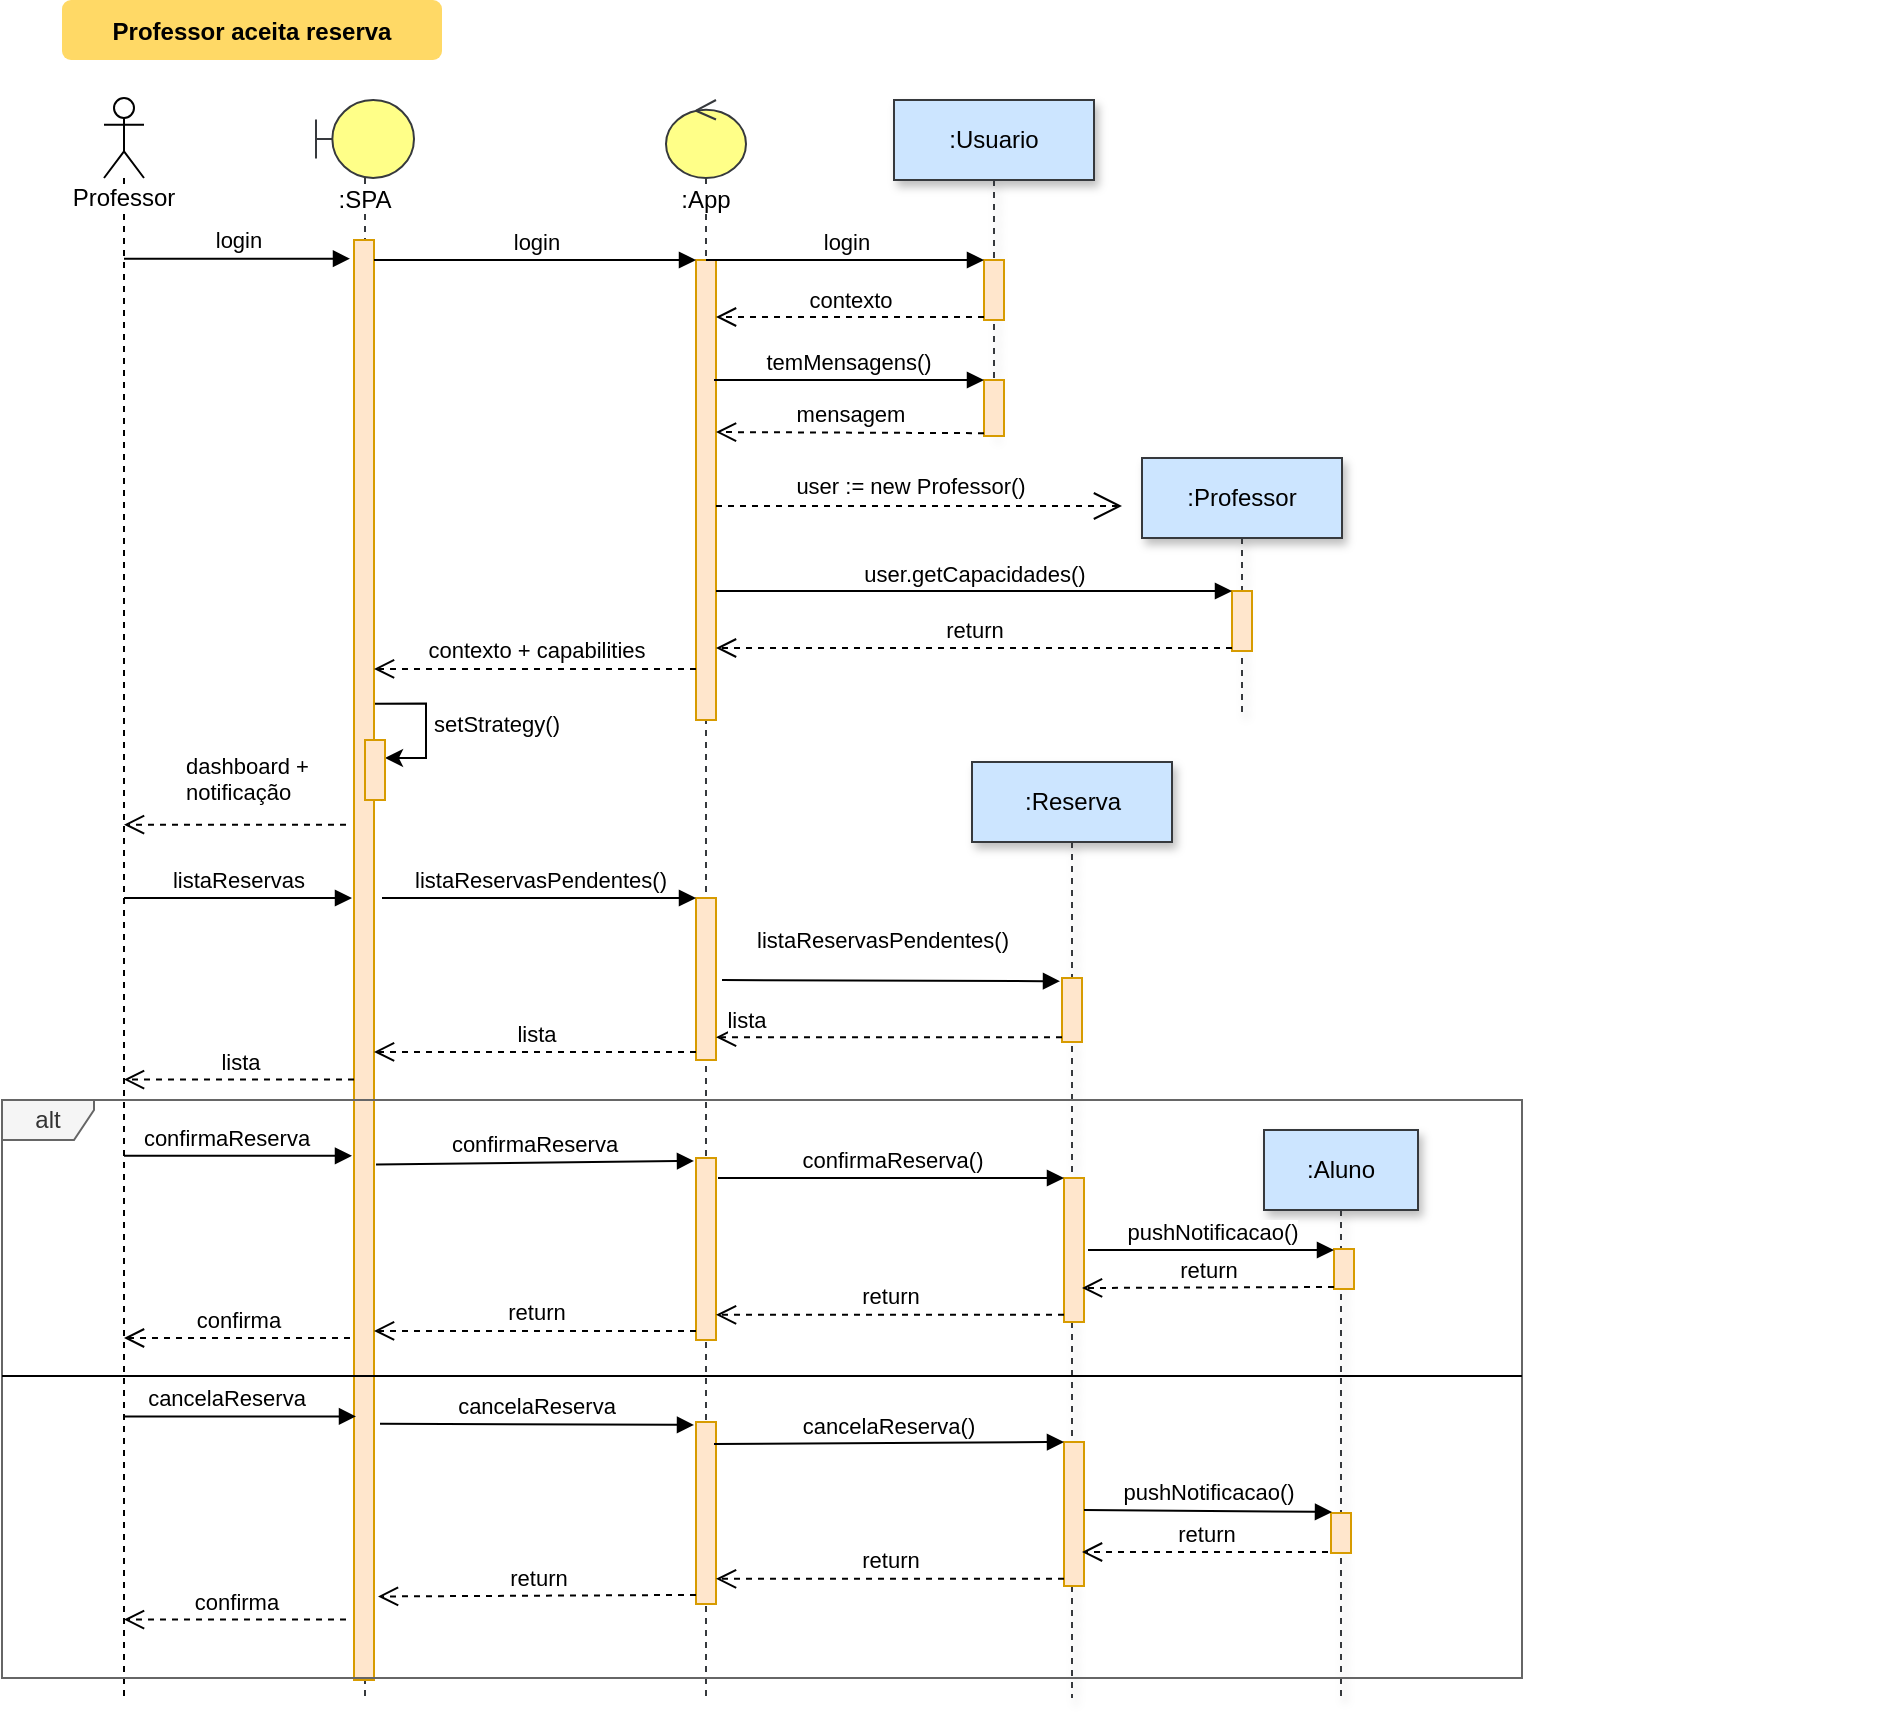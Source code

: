 <mxfile pages="1" version="11.2.5" type="github"><diagram id="FJ_4v5gw3RaIutY591F2" name="Page-1"><mxGraphModel dx="1460" dy="864" grid="1" gridSize="10" guides="1" tooltips="1" connect="1" arrows="1" fold="1" page="1" pageScale="1" pageWidth="850" pageHeight="1100" math="0" shadow="0"><root><mxCell id="0"/><mxCell id="1" parent="0"/><mxCell id="_vyul1JPjz4mVEZiCBeK-1" value="Professor aceita reserva" style="rounded=1;fontStyle=1;fillColor=#FFD966;strokeColor=none" vertex="1" parent="1"><mxGeometry x="50" y="31" width="190" height="30" as="geometry"/></mxCell><mxCell id="_vyul1JPjz4mVEZiCBeK-3" value=":SPA" style="shape=umlLifeline;participant=umlBoundary;perimeter=lifelinePerimeter;whiteSpace=wrap;html=1;container=1;collapsible=0;recursiveResize=0;verticalAlign=top;spacingTop=36;labelBackgroundColor=#ffffff;outlineConnect=0;size=39;fillColor=#ffff88;strokeColor=#36393d;" vertex="1" parent="1"><mxGeometry x="177" y="81" width="49" height="799" as="geometry"/></mxCell><mxCell id="_vyul1JPjz4mVEZiCBeK-4" value="setStrategy()" style="edgeStyle=orthogonalEdgeStyle;rounded=0;orthogonalLoop=1;jettySize=auto;html=1;exitX=1;exitY=0.322;exitDx=0;exitDy=0;exitPerimeter=0;" edge="1" parent="_vyul1JPjz4mVEZiCBeK-3" source="_vyul1JPjz4mVEZiCBeK-5" target="_vyul1JPjz4mVEZiCBeK-6"><mxGeometry x="0.519" y="-42" relative="1" as="geometry"><Array as="points"><mxPoint x="55" y="302"/><mxPoint x="55" y="329"/></Array><mxPoint x="38" y="25" as="offset"/></mxGeometry></mxCell><mxCell id="_vyul1JPjz4mVEZiCBeK-5" value="" style="html=1;points=[];perimeter=orthogonalPerimeter;fillColor=#ffe6cc;strokeColor=#d79b00;" vertex="1" parent="_vyul1JPjz4mVEZiCBeK-3"><mxGeometry x="19" y="70" width="10" height="720" as="geometry"/></mxCell><mxCell id="_vyul1JPjz4mVEZiCBeK-6" value="" style="html=1;points=[];perimeter=orthogonalPerimeter;fillColor=#ffe6cc;strokeColor=#d79b00;" vertex="1" parent="_vyul1JPjz4mVEZiCBeK-3"><mxGeometry x="24.5" y="320" width="10" height="30" as="geometry"/></mxCell><mxCell id="_vyul1JPjz4mVEZiCBeK-7" value="Professor" style="shape=umlLifeline;participant=umlActor;perimeter=lifelinePerimeter;whiteSpace=wrap;html=1;container=1;collapsible=0;recursiveResize=0;verticalAlign=top;spacingTop=36;labelBackgroundColor=#ffffff;outlineConnect=0;" vertex="1" parent="1"><mxGeometry x="71" y="80" width="20" height="800" as="geometry"/></mxCell><mxCell id="_vyul1JPjz4mVEZiCBeK-8" value=":Usuario" style="shape=umlLifeline;perimeter=lifelinePerimeter;whiteSpace=wrap;html=1;container=1;collapsible=0;recursiveResize=0;outlineConnect=0;shadow=1;strokeColor=#36393d;fillColor=#cce5ff;" vertex="1" parent="1"><mxGeometry x="466" y="81" width="100" height="168" as="geometry"/></mxCell><mxCell id="_vyul1JPjz4mVEZiCBeK-9" value="" style="html=1;points=[];perimeter=orthogonalPerimeter;fillColor=#ffe6cc;strokeColor=#d79b00;" vertex="1" parent="_vyul1JPjz4mVEZiCBeK-8"><mxGeometry x="45" y="80" width="10" height="30" as="geometry"/></mxCell><mxCell id="_vyul1JPjz4mVEZiCBeK-69" value="" style="html=1;points=[];perimeter=orthogonalPerimeter;strokeColor=#d79b00;fillColor=#ffe6cc;" vertex="1" parent="_vyul1JPjz4mVEZiCBeK-8"><mxGeometry x="45" y="140" width="10" height="28" as="geometry"/></mxCell><mxCell id="_vyul1JPjz4mVEZiCBeK-10" value=":App" style="shape=umlLifeline;participant=umlControl;perimeter=lifelinePerimeter;whiteSpace=wrap;html=1;container=1;collapsible=0;recursiveResize=0;verticalAlign=top;spacingTop=36;labelBackgroundColor=#ffffff;outlineConnect=0;size=39;fillColor=#ffff88;strokeColor=#36393d;" vertex="1" parent="1"><mxGeometry x="352" y="81" width="40" height="799" as="geometry"/></mxCell><mxCell id="_vyul1JPjz4mVEZiCBeK-11" value="" style="html=1;points=[];perimeter=orthogonalPerimeter;fillColor=#ffe6cc;strokeColor=#d79b00;" vertex="1" parent="_vyul1JPjz4mVEZiCBeK-10"><mxGeometry x="15" y="80" width="10" height="230" as="geometry"/></mxCell><mxCell id="_vyul1JPjz4mVEZiCBeK-12" value="" style="html=1;points=[];perimeter=orthogonalPerimeter;fillColor=#ffe6cc;strokeColor=#d79b00;" vertex="1" parent="_vyul1JPjz4mVEZiCBeK-10"><mxGeometry x="15" y="399" width="10" height="81" as="geometry"/></mxCell><mxCell id="_vyul1JPjz4mVEZiCBeK-13" value="" style="html=1;points=[];perimeter=orthogonalPerimeter;fillColor=#ffe6cc;strokeColor=#d79b00;" vertex="1" parent="_vyul1JPjz4mVEZiCBeK-10"><mxGeometry x="15" y="529" width="10" height="91" as="geometry"/></mxCell><mxCell id="_vyul1JPjz4mVEZiCBeK-14" value="login" style="html=1;verticalAlign=bottom;endArrow=block;entryX=0;entryY=0;" edge="1" parent="1" source="_vyul1JPjz4mVEZiCBeK-5" target="_vyul1JPjz4mVEZiCBeK-11"><mxGeometry relative="1" as="geometry"><mxPoint x="245" y="161" as="sourcePoint"/></mxGeometry></mxCell><mxCell id="_vyul1JPjz4mVEZiCBeK-15" value="contexto + capabilities" style="html=1;verticalAlign=bottom;endArrow=open;dashed=1;endSize=8;exitX=0;exitY=0.889;exitDx=0;exitDy=0;exitPerimeter=0;" edge="1" parent="1" source="_vyul1JPjz4mVEZiCBeK-11" target="_vyul1JPjz4mVEZiCBeK-5"><mxGeometry relative="1" as="geometry"><mxPoint x="245" y="237" as="targetPoint"/></mxGeometry></mxCell><mxCell id="_vyul1JPjz4mVEZiCBeK-16" value="contexto" style="html=1;verticalAlign=bottom;endArrow=open;dashed=1;endSize=8;exitX=0;exitY=0.95;" edge="1" parent="1" source="_vyul1JPjz4mVEZiCBeK-9" target="_vyul1JPjz4mVEZiCBeK-11"><mxGeometry relative="1" as="geometry"><mxPoint x="365" y="237" as="targetPoint"/></mxGeometry></mxCell><mxCell id="_vyul1JPjz4mVEZiCBeK-17" value="login" style="html=1;verticalAlign=bottom;endArrow=block;entryX=0;entryY=0;" edge="1" parent="1" source="_vyul1JPjz4mVEZiCBeK-10" target="_vyul1JPjz4mVEZiCBeK-9"><mxGeometry relative="1" as="geometry"><mxPoint x="365" y="161" as="sourcePoint"/></mxGeometry></mxCell><mxCell id="_vyul1JPjz4mVEZiCBeK-18" value="login" style="html=1;verticalAlign=bottom;endArrow=block;entryX=-0.2;entryY=0.013;entryDx=0;entryDy=0;entryPerimeter=0;" edge="1" parent="1" source="_vyul1JPjz4mVEZiCBeK-7" target="_vyul1JPjz4mVEZiCBeK-5"><mxGeometry width="80" relative="1" as="geometry"><mxPoint x="100" y="160" as="sourcePoint"/><mxPoint x="180" y="160" as="targetPoint"/></mxGeometry></mxCell><mxCell id="_vyul1JPjz4mVEZiCBeK-19" value="dashboard + &lt;br&gt;notificação" style="html=1;verticalAlign=bottom;endArrow=open;dashed=1;endSize=8;exitX=-0.4;exitY=0.406;exitDx=0;exitDy=0;exitPerimeter=0;align=left;" edge="1" parent="1" source="_vyul1JPjz4mVEZiCBeK-5" target="_vyul1JPjz4mVEZiCBeK-7"><mxGeometry x="0.489" y="-7" relative="1" as="geometry"><mxPoint x="180" y="400" as="sourcePoint"/><mxPoint x="99.5" y="341.04" as="targetPoint"/><mxPoint as="offset"/></mxGeometry></mxCell><mxCell id="_vyul1JPjz4mVEZiCBeK-20" value=":Professor" style="shape=umlLifeline;perimeter=lifelinePerimeter;whiteSpace=wrap;html=1;container=1;collapsible=0;recursiveResize=0;outlineConnect=0;shadow=1;strokeColor=#36393d;fillColor=#cce5ff;" vertex="1" parent="1"><mxGeometry x="590" y="260" width="100" height="130" as="geometry"/></mxCell><mxCell id="_vyul1JPjz4mVEZiCBeK-21" value="" style="html=1;points=[];perimeter=orthogonalPerimeter;fillColor=#ffe6cc;strokeColor=#d79b00;" vertex="1" parent="_vyul1JPjz4mVEZiCBeK-20"><mxGeometry x="45" y="66.5" width="10" height="30" as="geometry"/></mxCell><mxCell id="_vyul1JPjz4mVEZiCBeK-25" value="user := new Professor()" style="endArrow=open;endSize=12;dashed=1;html=1;exitX=1;exitY=0.535;exitDx=0;exitDy=0;exitPerimeter=0;" edge="1" parent="1" source="_vyul1JPjz4mVEZiCBeK-11"><mxGeometry x="-0.046" y="10" width="160" relative="1" as="geometry"><mxPoint x="377" y="255.5" as="sourcePoint"/><mxPoint x="580" y="284" as="targetPoint"/><mxPoint as="offset"/><Array as="points"/></mxGeometry></mxCell><mxCell id="_vyul1JPjz4mVEZiCBeK-26" value="user.getCapacidades()" style="html=1;verticalAlign=bottom;endArrow=block;entryX=0;entryY=0;" edge="1" parent="1" target="_vyul1JPjz4mVEZiCBeK-21"><mxGeometry relative="1" as="geometry"><mxPoint x="377" y="326.5" as="sourcePoint"/></mxGeometry></mxCell><mxCell id="_vyul1JPjz4mVEZiCBeK-27" value="return" style="html=1;verticalAlign=bottom;endArrow=open;dashed=1;endSize=8;exitX=0;exitY=0.95;" edge="1" parent="1" source="_vyul1JPjz4mVEZiCBeK-21"><mxGeometry relative="1" as="geometry"><mxPoint x="377" y="355" as="targetPoint"/></mxGeometry></mxCell><mxCell id="_vyul1JPjz4mVEZiCBeK-30" value=":Reserva" style="html=1;points=[];perimeter=orthogonalPerimeter;shape=umlLifeline;participant=label;shadow=1;fontFamily=Helvetica;fontSize=12;fontColor=#000000;align=center;strokeColor=#36393d;fillColor=#cce5ff;recursiveResize=0;container=1;collapsible=0;" vertex="1" parent="1"><mxGeometry x="505" y="412" width="100" height="468" as="geometry"/></mxCell><mxCell id="_vyul1JPjz4mVEZiCBeK-31" value="" style="html=1;points=[];perimeter=orthogonalPerimeter;fillColor=#ffe6cc;strokeColor=#d79b00;" vertex="1" parent="_vyul1JPjz4mVEZiCBeK-30"><mxGeometry x="45" y="108" width="10" height="32" as="geometry"/></mxCell><mxCell id="_vyul1JPjz4mVEZiCBeK-72" value="" style="html=1;points=[];perimeter=orthogonalPerimeter;strokeColor=#d79b00;fillColor=#ffe6cc;" vertex="1" parent="_vyul1JPjz4mVEZiCBeK-30"><mxGeometry x="46" y="208" width="10" height="72" as="geometry"/></mxCell><mxCell id="_vyul1JPjz4mVEZiCBeK-35" value="listaReservas" style="html=1;verticalAlign=bottom;endArrow=block;" edge="1" parent="1" source="_vyul1JPjz4mVEZiCBeK-7"><mxGeometry width="80" relative="1" as="geometry"><mxPoint x="100" y="480" as="sourcePoint"/><mxPoint x="195" y="480" as="targetPoint"/></mxGeometry></mxCell><mxCell id="_vyul1JPjz4mVEZiCBeK-36" value="listaReservasPendentes()" style="html=1;verticalAlign=bottom;endArrow=block;entryX=0;entryY=0;" edge="1" parent="1" target="_vyul1JPjz4mVEZiCBeK-12"><mxGeometry relative="1" as="geometry"><mxPoint x="210" y="480" as="sourcePoint"/></mxGeometry></mxCell><mxCell id="_vyul1JPjz4mVEZiCBeK-37" value="lista" style="html=1;verticalAlign=bottom;endArrow=open;dashed=1;endSize=8;exitX=0;exitY=0.95;" edge="1" parent="1" source="_vyul1JPjz4mVEZiCBeK-12" target="_vyul1JPjz4mVEZiCBeK-5"><mxGeometry relative="1" as="geometry"><mxPoint x="209" y="556" as="targetPoint"/></mxGeometry></mxCell><mxCell id="_vyul1JPjz4mVEZiCBeK-38" value="lista" style="html=1;verticalAlign=bottom;endArrow=open;dashed=1;endSize=8;exitX=0;exitY=0.925;exitDx=0;exitDy=0;exitPerimeter=0;" edge="1" parent="1" source="_vyul1JPjz4mVEZiCBeK-31" target="_vyul1JPjz4mVEZiCBeK-12"><mxGeometry x="0.825" relative="1" as="geometry"><mxPoint x="441" y="583.5" as="targetPoint"/><mxPoint x="705" y="556.5" as="sourcePoint"/><mxPoint as="offset"/></mxGeometry></mxCell><mxCell id="_vyul1JPjz4mVEZiCBeK-39" value="lista" style="html=1;verticalAlign=bottom;endArrow=open;dashed=1;endSize=8;exitX=0;exitY=0.583;exitDx=0;exitDy=0;exitPerimeter=0;" edge="1" parent="1" source="_vyul1JPjz4mVEZiCBeK-5" target="_vyul1JPjz4mVEZiCBeK-7"><mxGeometry relative="1" as="geometry"><mxPoint x="170" y="550" as="sourcePoint"/><mxPoint x="116" y="557" as="targetPoint"/></mxGeometry></mxCell><mxCell id="_vyul1JPjz4mVEZiCBeK-40" value="listaReservasPendentes()" style="html=1;verticalAlign=bottom;endArrow=block;entryX=-0.1;entryY=0.05;entryDx=0;entryDy=0;entryPerimeter=0;" edge="1" parent="1" target="_vyul1JPjz4mVEZiCBeK-31"><mxGeometry x="-0.054" y="11" relative="1" as="geometry"><mxPoint x="380" y="521" as="sourcePoint"/><mxPoint as="offset"/></mxGeometry></mxCell><mxCell id="_vyul1JPjz4mVEZiCBeK-41" value="confirmaReserva" style="html=1;verticalAlign=bottom;endArrow=block;entryX=-0.1;entryY=0.636;entryDx=0;entryDy=0;entryPerimeter=0;" edge="1" parent="1" source="_vyul1JPjz4mVEZiCBeK-7" target="_vyul1JPjz4mVEZiCBeK-5"><mxGeometry x="-0.135" width="80" relative="1" as="geometry"><mxPoint x="100" y="604" as="sourcePoint"/><mxPoint x="194" y="620" as="targetPoint"/><mxPoint x="1" as="offset"/></mxGeometry></mxCell><mxCell id="_vyul1JPjz4mVEZiCBeK-42" value="confirmaReserva" style="html=1;verticalAlign=bottom;endArrow=block;entryX=-0.1;entryY=0.016;entryDx=0;entryDy=0;entryPerimeter=0;exitX=1.1;exitY=0.642;exitDx=0;exitDy=0;exitPerimeter=0;" edge="1" parent="1" source="_vyul1JPjz4mVEZiCBeK-5" target="_vyul1JPjz4mVEZiCBeK-13"><mxGeometry relative="1" as="geometry"><mxPoint x="207" y="611" as="sourcePoint"/></mxGeometry></mxCell><mxCell id="_vyul1JPjz4mVEZiCBeK-43" value="return" style="html=1;verticalAlign=bottom;endArrow=open;dashed=1;endSize=8;exitX=0;exitY=0.95;" edge="1" parent="1" source="_vyul1JPjz4mVEZiCBeK-13" target="_vyul1JPjz4mVEZiCBeK-5"><mxGeometry relative="1" as="geometry"><mxPoint x="297" y="686" as="targetPoint"/></mxGeometry></mxCell><mxCell id="_vyul1JPjz4mVEZiCBeK-46" value="confirma" style="html=1;verticalAlign=bottom;endArrow=open;dashed=1;endSize=8;" edge="1" parent="1" target="_vyul1JPjz4mVEZiCBeK-7"><mxGeometry relative="1" as="geometry"><mxPoint x="194" y="700" as="sourcePoint"/><mxPoint x="103.5" y="770.5" as="targetPoint"/></mxGeometry></mxCell><mxCell id="_vyul1JPjz4mVEZiCBeK-59" value=":Aluno" style="shape=umlLifeline;perimeter=lifelinePerimeter;whiteSpace=wrap;html=1;container=1;collapsible=0;recursiveResize=0;outlineConnect=0;comic=0;gradientColor=none;shadow=1;strokeColor=#36393d;fillColor=#cce5ff;" vertex="1" parent="1"><mxGeometry x="651" y="596" width="77" height="284" as="geometry"/></mxCell><mxCell id="_vyul1JPjz4mVEZiCBeK-60" value="" style="html=1;points=[];perimeter=orthogonalPerimeter;comic=0;gradientColor=none;strokeColor=#d79b00;fillColor=#ffe6cc;" vertex="1" parent="_vyul1JPjz4mVEZiCBeK-59"><mxGeometry x="35" y="59.5" width="10" height="20" as="geometry"/></mxCell><mxCell id="_vyul1JPjz4mVEZiCBeK-85" value="" style="html=1;points=[];perimeter=orthogonalPerimeter;comic=0;gradientColor=none;strokeColor=#d79b00;fillColor=#ffe6cc;" vertex="1" parent="_vyul1JPjz4mVEZiCBeK-59"><mxGeometry x="33.5" y="191.5" width="10" height="20" as="geometry"/></mxCell><mxCell id="_vyul1JPjz4mVEZiCBeK-61" style="edgeStyle=orthogonalEdgeStyle;rounded=0;orthogonalLoop=1;jettySize=auto;html=1;exitX=0.5;exitY=1;exitDx=0;exitDy=0;dashed=1;endArrow=none;endFill=0;" edge="1" parent="1"><mxGeometry relative="1" as="geometry"><mxPoint x="958" y="774" as="sourcePoint"/><mxPoint x="958" y="774" as="targetPoint"/></mxGeometry></mxCell><mxCell id="_vyul1JPjz4mVEZiCBeK-65" value="pushNotificacao()" style="html=1;verticalAlign=bottom;endArrow=block;" edge="1" parent="1" target="_vyul1JPjz4mVEZiCBeK-60"><mxGeometry relative="1" as="geometry"><mxPoint x="563" y="656" as="sourcePoint"/></mxGeometry></mxCell><mxCell id="_vyul1JPjz4mVEZiCBeK-66" value="return" style="html=1;verticalAlign=bottom;endArrow=open;dashed=1;endSize=8;exitX=0;exitY=0.95;entryX=0.9;entryY=0.764;entryDx=0;entryDy=0;entryPerimeter=0;" edge="1" parent="1" source="_vyul1JPjz4mVEZiCBeK-60" target="_vyul1JPjz4mVEZiCBeK-72"><mxGeometry relative="1" as="geometry"><mxPoint x="560" y="666" as="targetPoint"/></mxGeometry></mxCell><mxCell id="_vyul1JPjz4mVEZiCBeK-70" value="temMensagens()" style="html=1;verticalAlign=bottom;endArrow=block;entryX=0;entryY=0;exitX=0.9;exitY=0.261;exitDx=0;exitDy=0;exitPerimeter=0;" edge="1" target="_vyul1JPjz4mVEZiCBeK-69" parent="1" source="_vyul1JPjz4mVEZiCBeK-11"><mxGeometry relative="1" as="geometry"><mxPoint x="380" y="221" as="sourcePoint"/></mxGeometry></mxCell><mxCell id="_vyul1JPjz4mVEZiCBeK-71" value="mensagem" style="html=1;verticalAlign=bottom;endArrow=open;dashed=1;endSize=8;exitX=0;exitY=0.95;entryX=1;entryY=0.374;entryDx=0;entryDy=0;entryPerimeter=0;" edge="1" source="_vyul1JPjz4mVEZiCBeK-69" parent="1" target="_vyul1JPjz4mVEZiCBeK-11"><mxGeometry relative="1" as="geometry"><mxPoint x="376" y="245" as="targetPoint"/></mxGeometry></mxCell><mxCell id="_vyul1JPjz4mVEZiCBeK-73" value="confirmaReserva()" style="html=1;verticalAlign=bottom;endArrow=block;entryX=0;entryY=0;" edge="1" target="_vyul1JPjz4mVEZiCBeK-72" parent="1"><mxGeometry relative="1" as="geometry"><mxPoint x="378" y="620" as="sourcePoint"/></mxGeometry></mxCell><mxCell id="_vyul1JPjz4mVEZiCBeK-74" value="return" style="html=1;verticalAlign=bottom;endArrow=open;dashed=1;endSize=8;exitX=0;exitY=0.95;" edge="1" source="_vyul1JPjz4mVEZiCBeK-72" parent="1" target="_vyul1JPjz4mVEZiCBeK-13"><mxGeometry relative="1" as="geometry"><mxPoint x="481" y="696" as="targetPoint"/></mxGeometry></mxCell><mxCell id="_vyul1JPjz4mVEZiCBeK-75" value="cancelaReserva" style="html=1;verticalAlign=bottom;endArrow=block;entryX=0.1;entryY=0.817;entryDx=0;entryDy=0;entryPerimeter=0;" edge="1" parent="1" source="_vyul1JPjz4mVEZiCBeK-7" target="_vyul1JPjz4mVEZiCBeK-5"><mxGeometry x="-0.135" width="80" relative="1" as="geometry"><mxPoint x="120" y="730" as="sourcePoint"/><mxPoint x="193" y="740" as="targetPoint"/><mxPoint x="1" as="offset"/></mxGeometry></mxCell><mxCell id="_vyul1JPjz4mVEZiCBeK-76" value="confirma" style="html=1;verticalAlign=bottom;endArrow=open;dashed=1;endSize=8;exitX=-0.4;exitY=0.958;exitDx=0;exitDy=0;exitPerimeter=0;" edge="1" parent="1" source="_vyul1JPjz4mVEZiCBeK-5" target="_vyul1JPjz4mVEZiCBeK-7"><mxGeometry relative="1" as="geometry"><mxPoint x="184.5" y="820" as="sourcePoint"/><mxPoint x="110" y="820" as="targetPoint"/></mxGeometry></mxCell><mxCell id="_vyul1JPjz4mVEZiCBeK-77" value="" style="html=1;points=[];perimeter=orthogonalPerimeter;fillColor=#ffe6cc;strokeColor=#d79b00;" vertex="1" parent="1"><mxGeometry x="367" y="742" width="10" height="91" as="geometry"/></mxCell><mxCell id="_vyul1JPjz4mVEZiCBeK-78" value="" style="html=1;points=[];perimeter=orthogonalPerimeter;strokeColor=#d79b00;fillColor=#ffe6cc;" vertex="1" parent="1"><mxGeometry x="551" y="752" width="10" height="72" as="geometry"/></mxCell><mxCell id="_vyul1JPjz4mVEZiCBeK-79" value="cancelaReserva" style="html=1;verticalAlign=bottom;endArrow=block;entryX=-0.1;entryY=0.016;entryDx=0;entryDy=0;entryPerimeter=0;exitX=1.3;exitY=0.822;exitDx=0;exitDy=0;exitPerimeter=0;" edge="1" parent="1" target="_vyul1JPjz4mVEZiCBeK-77" source="_vyul1JPjz4mVEZiCBeK-5"><mxGeometry relative="1" as="geometry"><mxPoint x="230" y="743" as="sourcePoint"/></mxGeometry></mxCell><mxCell id="_vyul1JPjz4mVEZiCBeK-80" value="return" style="html=1;verticalAlign=bottom;endArrow=open;dashed=1;endSize=8;exitX=0;exitY=0.95;entryX=1.2;entryY=0.942;entryDx=0;entryDy=0;entryPerimeter=0;" edge="1" parent="1" source="_vyul1JPjz4mVEZiCBeK-77" target="_vyul1JPjz4mVEZiCBeK-5"><mxGeometry relative="1" as="geometry"><mxPoint x="240" y="828" as="targetPoint"/></mxGeometry></mxCell><mxCell id="_vyul1JPjz4mVEZiCBeK-81" value="pushNotificacao()" style="html=1;verticalAlign=bottom;endArrow=block;entryX=0.05;entryY=-0.025;entryDx=0;entryDy=0;entryPerimeter=0;exitX=1;exitY=0.472;exitDx=0;exitDy=0;exitPerimeter=0;" edge="1" parent="1" source="_vyul1JPjz4mVEZiCBeK-78" target="_vyul1JPjz4mVEZiCBeK-85"><mxGeometry relative="1" as="geometry"><mxPoint x="570" y="787" as="sourcePoint"/><mxPoint x="650" y="788" as="targetPoint"/></mxGeometry></mxCell><mxCell id="_vyul1JPjz4mVEZiCBeK-82" value="return" style="html=1;verticalAlign=bottom;endArrow=open;dashed=1;endSize=8;entryX=0.9;entryY=0.764;entryDx=0;entryDy=0;entryPerimeter=0;exitX=-0.15;exitY=0.975;exitDx=0;exitDy=0;exitPerimeter=0;" edge="1" parent="1" target="_vyul1JPjz4mVEZiCBeK-78" source="_vyul1JPjz4mVEZiCBeK-85"><mxGeometry relative="1" as="geometry"><mxPoint x="560" y="798" as="targetPoint"/><mxPoint x="670" y="807" as="sourcePoint"/></mxGeometry></mxCell><mxCell id="_vyul1JPjz4mVEZiCBeK-83" value="cancelaReserva()" style="html=1;verticalAlign=bottom;endArrow=block;entryX=0;entryY=0;exitX=0.9;exitY=0.121;exitDx=0;exitDy=0;exitPerimeter=0;" edge="1" parent="1" target="_vyul1JPjz4mVEZiCBeK-78" source="_vyul1JPjz4mVEZiCBeK-77"><mxGeometry relative="1" as="geometry"><mxPoint x="378" y="752" as="sourcePoint"/></mxGeometry></mxCell><mxCell id="_vyul1JPjz4mVEZiCBeK-84" value="return" style="html=1;verticalAlign=bottom;endArrow=open;dashed=1;endSize=8;exitX=0;exitY=0.95;" edge="1" parent="1" source="_vyul1JPjz4mVEZiCBeK-78" target="_vyul1JPjz4mVEZiCBeK-77"><mxGeometry relative="1" as="geometry"><mxPoint x="481" y="828" as="targetPoint"/></mxGeometry></mxCell><mxCell id="_vyul1JPjz4mVEZiCBeK-87" value="" style="group" vertex="1" connectable="0" parent="1"><mxGeometry x="20" y="581" width="760" height="289" as="geometry"/></mxCell><mxCell id="_vyul1JPjz4mVEZiCBeK-2" value="alt" style="shape=umlFrame;whiteSpace=wrap;html=1;fillColor=#f5f5f5;strokeColor=#666666;fontColor=#333333;gradientColor=none;swimlaneFillColor=none;width=46;height=20;comic=0;" vertex="1" parent="_vyul1JPjz4mVEZiCBeK-87"><mxGeometry width="760" height="289" as="geometry"/></mxCell><mxCell id="_vyul1JPjz4mVEZiCBeK-86" value="" style="line;strokeWidth=1;fillColor=none;align=left;verticalAlign=middle;spacingTop=-1;spacingLeft=3;spacingRight=3;rotatable=0;labelPosition=right;points=[];portConstraint=eastwest;" vertex="1" parent="_vyul1JPjz4mVEZiCBeK-87"><mxGeometry y="134" width="760" height="8" as="geometry"/></mxCell></root></mxGraphModel></diagram></mxfile>